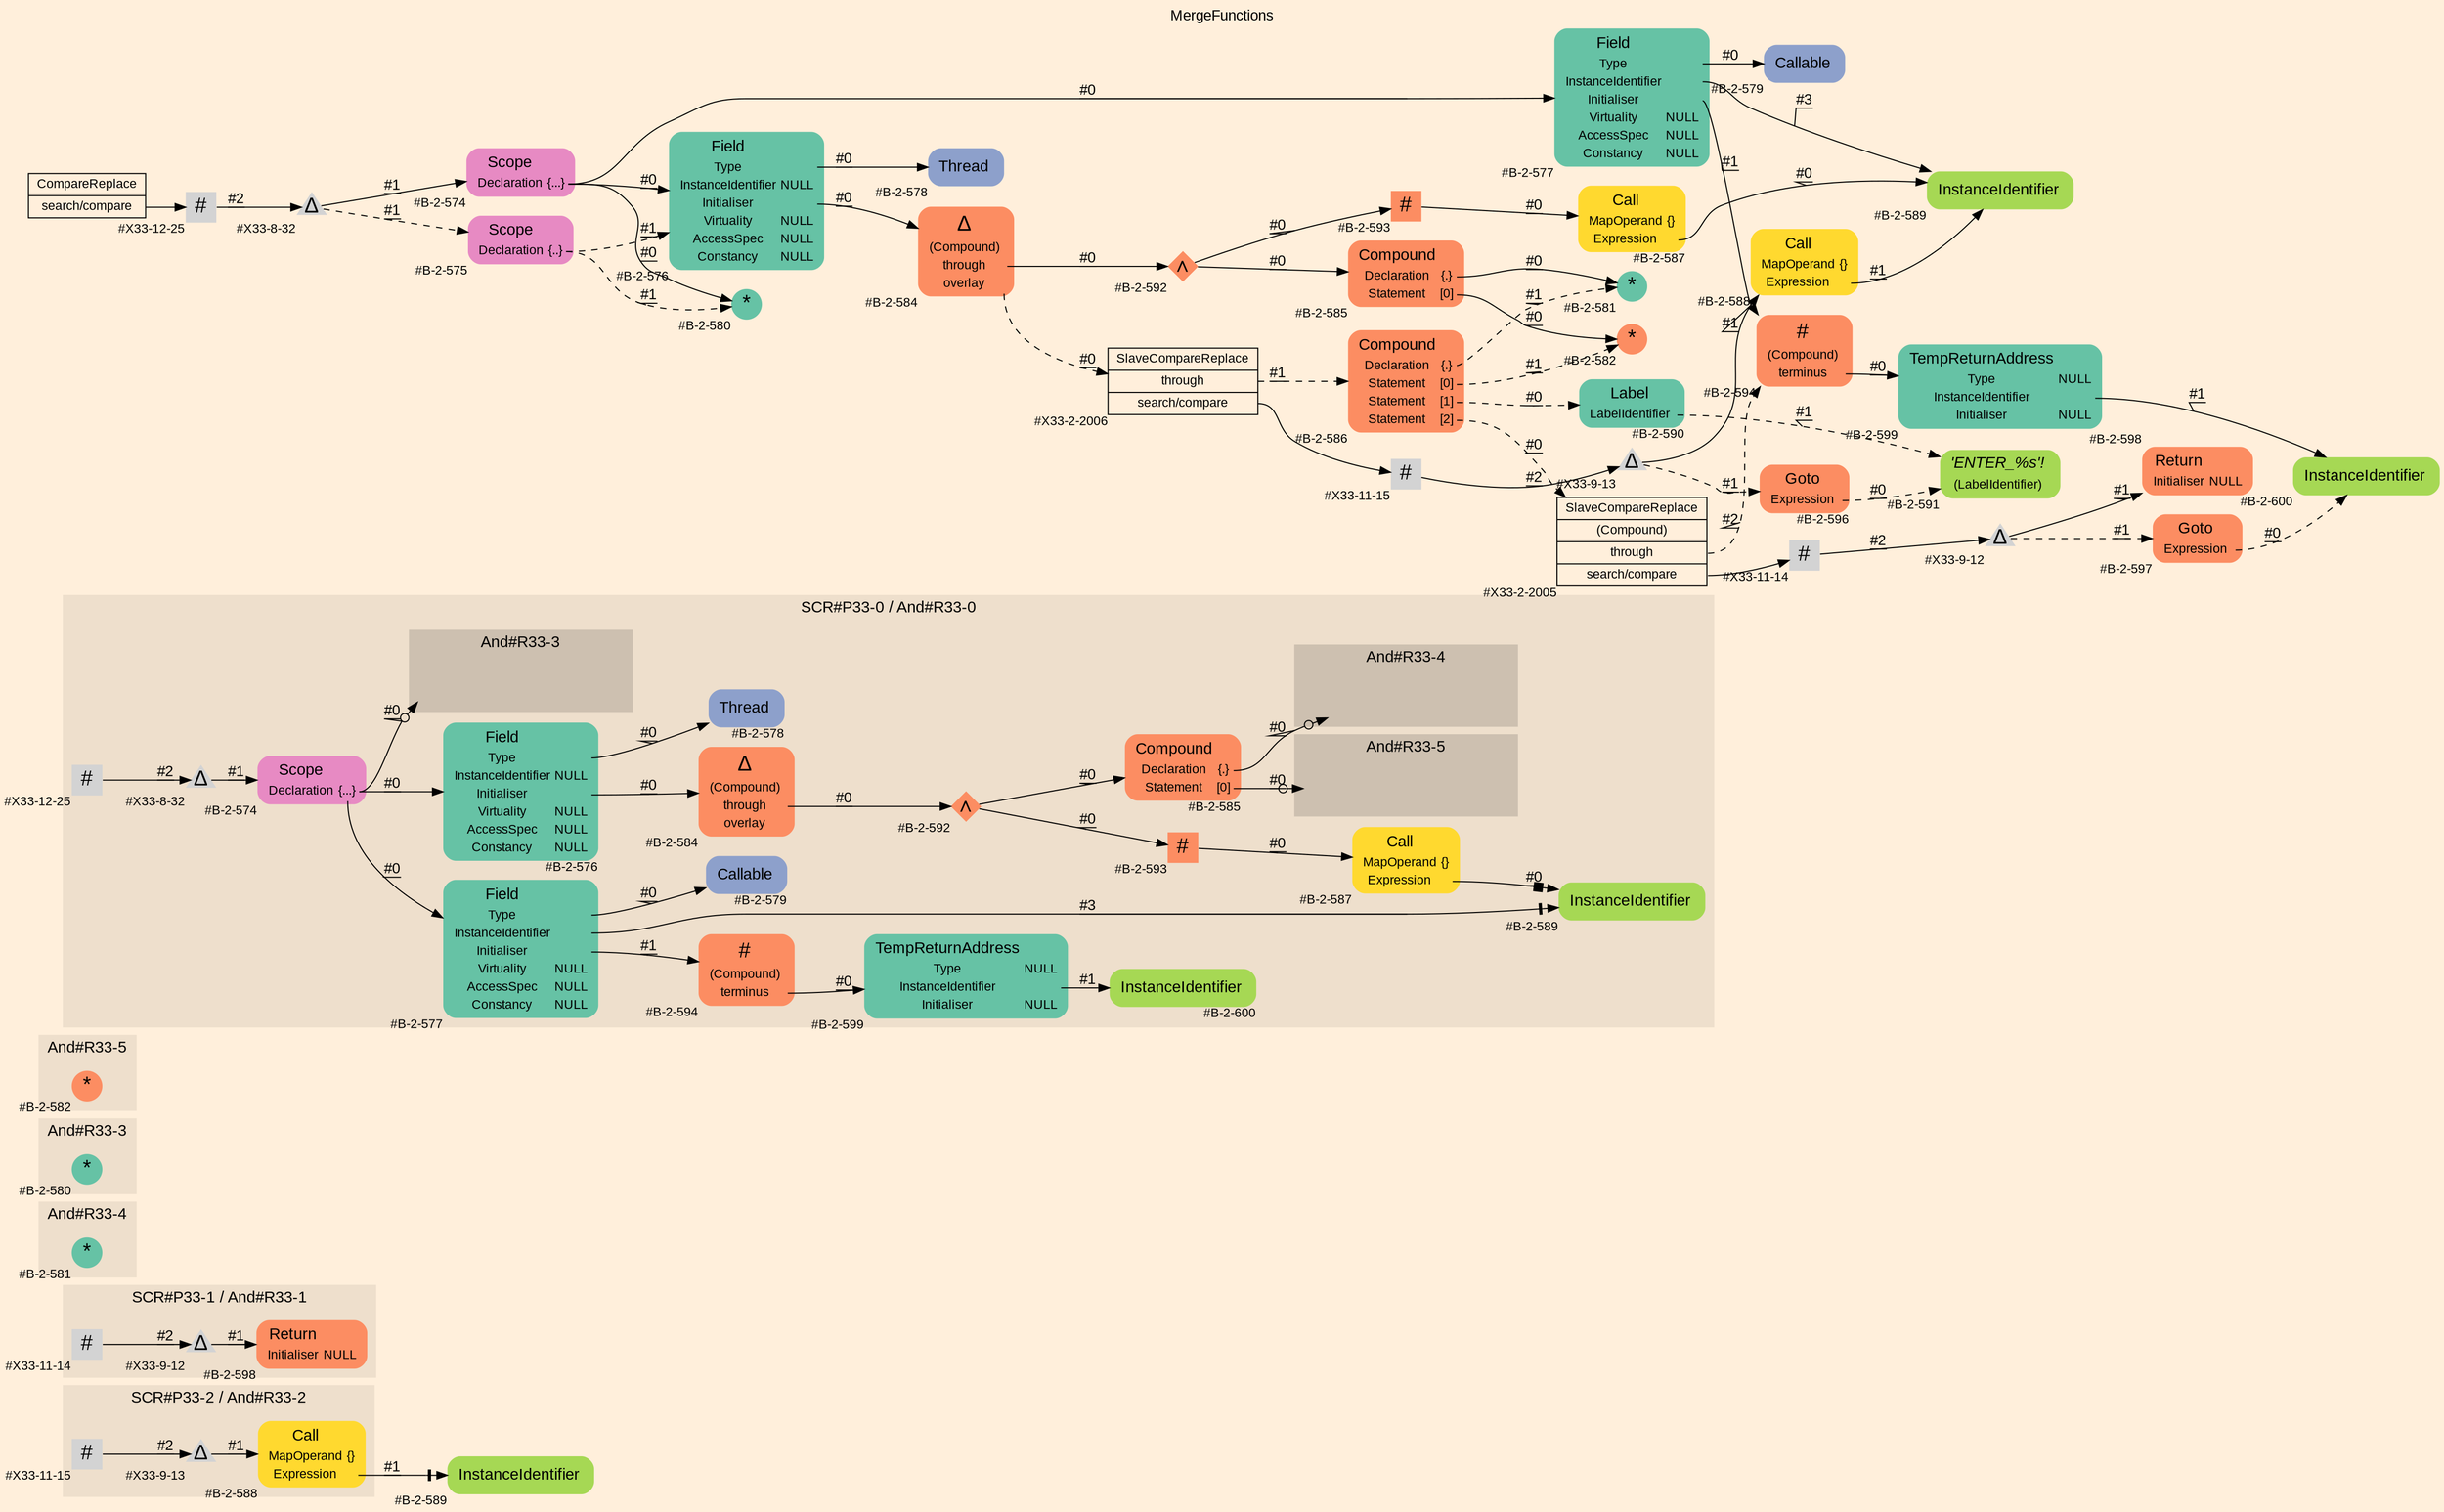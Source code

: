 digraph "MergeFunctions" {
label = "MergeFunctions"
labelloc = t
graph [
    rankdir = "LR"
    ranksep = 0.3
    bgcolor = antiquewhite1
    color = black
    fontcolor = black
    fontname = "Arial"
];
node [
    fontname = "Arial"
];
edge [
    fontname = "Arial"
];

// -------------------- figure And#R33-2 --------------------
// -------- region And#R33-2 ----------
subgraph "clusterAnd#R33-2" {
    label = "SCR#P33-2 / And#R33-2"
    style = "filled"
    color = antiquewhite2
    fontsize = "15"
    // -------- block And#R33-2/#X33-9-13 ----------
    "And#R33-2/#X33-9-13" [
        shape = "triangle"
        xlabel = "#X33-9-13"
        fontsize = "12"
        fontcolor = black
        label = <<FONT POINT-SIZE="20" COLOR="black">Δ</FONT>>
        style = "filled"
        penwidth = 0.0
        fixedsize = true
        width = 0.4
        height = 0.4
    ];
    
    // -------- block And#R33-2/#X33-11-15 ----------
    "And#R33-2/#X33-11-15" [
        shape = "square"
        xlabel = "#X33-11-15"
        fontsize = "12"
        fontcolor = black
        label = <<FONT POINT-SIZE="20" COLOR="black">#</FONT>>
        style = "filled"
        penwidth = 0.0
        fixedsize = true
        width = 0.4
        height = 0.4
    ];
    
    // -------- block And#R33-2/#B-2-588 ----------
    "And#R33-2/#B-2-588" [
        shape = "plaintext"
        fillcolor = "/set28/6"
        xlabel = "#B-2-588"
        fontsize = "12"
        fontcolor = black
        label = <<TABLE BORDER="0" CELLBORDER="0" CELLSPACING="0">
         <TR><TD><FONT POINT-SIZE="15" COLOR="black">Call</FONT></TD><TD></TD></TR>
         <TR><TD><FONT POINT-SIZE="12" COLOR="black">MapOperand</FONT></TD><TD PORT="port0"><FONT POINT-SIZE="12" COLOR="black">{}</FONT></TD></TR>
         <TR><TD><FONT POINT-SIZE="12" COLOR="black">Expression</FONT></TD><TD PORT="port1"></TD></TR>
        </TABLE>>
        style = "rounded,filled"
    ];
    
}

// -------- block And#R33-2/#B-2-589 ----------
"And#R33-2/#B-2-589" [
    shape = "plaintext"
    fillcolor = "/set28/5"
    xlabel = "#B-2-589"
    fontsize = "12"
    fontcolor = black
    label = <<TABLE BORDER="0" CELLBORDER="0" CELLSPACING="0">
     <TR><TD><FONT POINT-SIZE="15" COLOR="black">InstanceIdentifier</FONT></TD><TD></TD></TR>
    </TABLE>>
    style = "rounded,filled"
];

"And#R33-2/#X33-9-13" -> "And#R33-2/#B-2-588" [
    label = "#1"
    decorate = true
    color = black
    fontcolor = black
];

"And#R33-2/#X33-11-15" -> "And#R33-2/#X33-9-13" [
    label = "#2"
    decorate = true
    color = black
    fontcolor = black
];

"And#R33-2/#B-2-588":port1 -> "And#R33-2/#B-2-589" [
    arrowhead="normalnonetee"
    label = "#1"
    decorate = true
    color = black
    fontcolor = black
];


// -------------------- figure And#R33-1 --------------------
// -------- region And#R33-1 ----------
subgraph "clusterAnd#R33-1" {
    label = "SCR#P33-1 / And#R33-1"
    style = "filled"
    color = antiquewhite2
    fontsize = "15"
    // -------- block And#R33-1/#X33-11-14 ----------
    "And#R33-1/#X33-11-14" [
        shape = "square"
        xlabel = "#X33-11-14"
        fontsize = "12"
        fontcolor = black
        label = <<FONT POINT-SIZE="20" COLOR="black">#</FONT>>
        style = "filled"
        penwidth = 0.0
        fixedsize = true
        width = 0.4
        height = 0.4
    ];
    
    // -------- block And#R33-1/#X33-9-12 ----------
    "And#R33-1/#X33-9-12" [
        shape = "triangle"
        xlabel = "#X33-9-12"
        fontsize = "12"
        fontcolor = black
        label = <<FONT POINT-SIZE="20" COLOR="black">Δ</FONT>>
        style = "filled"
        penwidth = 0.0
        fixedsize = true
        width = 0.4
        height = 0.4
    ];
    
    // -------- block And#R33-1/#B-2-598 ----------
    "And#R33-1/#B-2-598" [
        shape = "plaintext"
        fillcolor = "/set28/2"
        xlabel = "#B-2-598"
        fontsize = "12"
        fontcolor = black
        label = <<TABLE BORDER="0" CELLBORDER="0" CELLSPACING="0">
         <TR><TD><FONT POINT-SIZE="15" COLOR="black">Return</FONT></TD><TD></TD></TR>
         <TR><TD><FONT POINT-SIZE="12" COLOR="black">Initialiser</FONT></TD><TD PORT="port0"><FONT POINT-SIZE="12" COLOR="black">NULL</FONT></TD></TR>
        </TABLE>>
        style = "rounded,filled"
    ];
    
}

"And#R33-1/#X33-11-14" -> "And#R33-1/#X33-9-12" [
    label = "#2"
    decorate = true
    color = black
    fontcolor = black
];

"And#R33-1/#X33-9-12" -> "And#R33-1/#B-2-598" [
    label = "#1"
    decorate = true
    color = black
    fontcolor = black
];


// -------------------- figure And#R33-4 --------------------
// -------- region And#R33-4 ----------
subgraph "clusterAnd#R33-4" {
    label = "And#R33-4"
    style = "filled"
    color = antiquewhite2
    fontsize = "15"
    // -------- block And#R33-4/#B-2-581 ----------
    "And#R33-4/#B-2-581" [
        shape = "circle"
        fillcolor = "/set28/1"
        xlabel = "#B-2-581"
        fontsize = "12"
        fontcolor = black
        label = <<FONT POINT-SIZE="20" COLOR="black">*</FONT>>
        style = "filled"
        penwidth = 0.0
        fixedsize = true
        width = 0.4
        height = 0.4
    ];
    
}


// -------------------- figure And#R33-3 --------------------
// -------- region And#R33-3 ----------
subgraph "clusterAnd#R33-3" {
    label = "And#R33-3"
    style = "filled"
    color = antiquewhite2
    fontsize = "15"
    // -------- block And#R33-3/#B-2-580 ----------
    "And#R33-3/#B-2-580" [
        shape = "circle"
        fillcolor = "/set28/1"
        xlabel = "#B-2-580"
        fontsize = "12"
        fontcolor = black
        label = <<FONT POINT-SIZE="20" COLOR="black">*</FONT>>
        style = "filled"
        penwidth = 0.0
        fixedsize = true
        width = 0.4
        height = 0.4
    ];
    
}


// -------------------- figure And#R33-5 --------------------
// -------- region And#R33-5 ----------
subgraph "clusterAnd#R33-5" {
    label = "And#R33-5"
    style = "filled"
    color = antiquewhite2
    fontsize = "15"
    // -------- block And#R33-5/#B-2-582 ----------
    "And#R33-5/#B-2-582" [
        shape = "circle"
        fillcolor = "/set28/2"
        xlabel = "#B-2-582"
        fontsize = "12"
        fontcolor = black
        label = <<FONT POINT-SIZE="20" COLOR="black">*</FONT>>
        style = "filled"
        penwidth = 0.0
        fixedsize = true
        width = 0.4
        height = 0.4
    ];
    
}


// -------------------- figure And#R33-0 --------------------
// -------- region And#R33-0 ----------
subgraph "clusterAnd#R33-0" {
    label = "SCR#P33-0 / And#R33-0"
    style = "filled"
    color = antiquewhite2
    fontsize = "15"
    // -------- block And#R33-0/#B-2-587 ----------
    "And#R33-0/#B-2-587" [
        shape = "plaintext"
        fillcolor = "/set28/6"
        xlabel = "#B-2-587"
        fontsize = "12"
        fontcolor = black
        label = <<TABLE BORDER="0" CELLBORDER="0" CELLSPACING="0">
         <TR><TD><FONT POINT-SIZE="15" COLOR="black">Call</FONT></TD><TD></TD></TR>
         <TR><TD><FONT POINT-SIZE="12" COLOR="black">MapOperand</FONT></TD><TD PORT="port0"><FONT POINT-SIZE="12" COLOR="black">{}</FONT></TD></TR>
         <TR><TD><FONT POINT-SIZE="12" COLOR="black">Expression</FONT></TD><TD PORT="port1"></TD></TR>
        </TABLE>>
        style = "rounded,filled"
    ];
    
    // -------- block And#R33-0/#B-2-578 ----------
    "And#R33-0/#B-2-578" [
        shape = "plaintext"
        fillcolor = "/set28/3"
        xlabel = "#B-2-578"
        fontsize = "12"
        fontcolor = black
        label = <<TABLE BORDER="0" CELLBORDER="0" CELLSPACING="0">
         <TR><TD><FONT POINT-SIZE="15" COLOR="black">Thread</FONT></TD><TD></TD></TR>
        </TABLE>>
        style = "rounded,filled"
    ];
    
    // -------- block And#R33-0/#B-2-592 ----------
    "And#R33-0/#B-2-592" [
        shape = "diamond"
        fillcolor = "/set28/2"
        xlabel = "#B-2-592"
        fontsize = "12"
        fontcolor = black
        label = <<FONT POINT-SIZE="20" COLOR="black">∧</FONT>>
        style = "filled"
        penwidth = 0.0
        fixedsize = true
        width = 0.4
        height = 0.4
    ];
    
    // -------- block And#R33-0/#B-2-593 ----------
    "And#R33-0/#B-2-593" [
        shape = "square"
        fillcolor = "/set28/2"
        xlabel = "#B-2-593"
        fontsize = "12"
        fontcolor = black
        label = <<FONT POINT-SIZE="20" COLOR="black">#</FONT>>
        style = "filled"
        penwidth = 0.0
        fixedsize = true
        width = 0.4
        height = 0.4
    ];
    
    // -------- block And#R33-0/#B-2-589 ----------
    "And#R33-0/#B-2-589" [
        shape = "plaintext"
        fillcolor = "/set28/5"
        xlabel = "#B-2-589"
        fontsize = "12"
        fontcolor = black
        label = <<TABLE BORDER="0" CELLBORDER="0" CELLSPACING="0">
         <TR><TD><FONT POINT-SIZE="15" COLOR="black">InstanceIdentifier</FONT></TD><TD></TD></TR>
        </TABLE>>
        style = "rounded,filled"
    ];
    
    // -------- block And#R33-0/#X33-12-25 ----------
    "And#R33-0/#X33-12-25" [
        shape = "square"
        xlabel = "#X33-12-25"
        fontsize = "12"
        fontcolor = black
        label = <<FONT POINT-SIZE="20" COLOR="black">#</FONT>>
        style = "filled"
        penwidth = 0.0
        fixedsize = true
        width = 0.4
        height = 0.4
    ];
    
    // -------- block And#R33-0/#B-2-599 ----------
    "And#R33-0/#B-2-599" [
        shape = "plaintext"
        fillcolor = "/set28/1"
        xlabel = "#B-2-599"
        fontsize = "12"
        fontcolor = black
        label = <<TABLE BORDER="0" CELLBORDER="0" CELLSPACING="0">
         <TR><TD><FONT POINT-SIZE="15" COLOR="black">TempReturnAddress</FONT></TD><TD></TD></TR>
         <TR><TD><FONT POINT-SIZE="12" COLOR="black">Type</FONT></TD><TD PORT="port0"><FONT POINT-SIZE="12" COLOR="black">NULL</FONT></TD></TR>
         <TR><TD><FONT POINT-SIZE="12" COLOR="black">InstanceIdentifier</FONT></TD><TD PORT="port1"></TD></TR>
         <TR><TD><FONT POINT-SIZE="12" COLOR="black">Initialiser</FONT></TD><TD PORT="port2"><FONT POINT-SIZE="12" COLOR="black">NULL</FONT></TD></TR>
        </TABLE>>
        style = "rounded,filled"
    ];
    
    // -------- block And#R33-0/#B-2-577 ----------
    "And#R33-0/#B-2-577" [
        shape = "plaintext"
        fillcolor = "/set28/1"
        xlabel = "#B-2-577"
        fontsize = "12"
        fontcolor = black
        label = <<TABLE BORDER="0" CELLBORDER="0" CELLSPACING="0">
         <TR><TD><FONT POINT-SIZE="15" COLOR="black">Field</FONT></TD><TD></TD></TR>
         <TR><TD><FONT POINT-SIZE="12" COLOR="black">Type</FONT></TD><TD PORT="port0"></TD></TR>
         <TR><TD><FONT POINT-SIZE="12" COLOR="black">InstanceIdentifier</FONT></TD><TD PORT="port1"></TD></TR>
         <TR><TD><FONT POINT-SIZE="12" COLOR="black">Initialiser</FONT></TD><TD PORT="port2"></TD></TR>
         <TR><TD><FONT POINT-SIZE="12" COLOR="black">Virtuality</FONT></TD><TD PORT="port3"><FONT POINT-SIZE="12" COLOR="black">NULL</FONT></TD></TR>
         <TR><TD><FONT POINT-SIZE="12" COLOR="black">AccessSpec</FONT></TD><TD PORT="port4"><FONT POINT-SIZE="12" COLOR="black">NULL</FONT></TD></TR>
         <TR><TD><FONT POINT-SIZE="12" COLOR="black">Constancy</FONT></TD><TD PORT="port5"><FONT POINT-SIZE="12" COLOR="black">NULL</FONT></TD></TR>
        </TABLE>>
        style = "rounded,filled"
    ];
    
    // -------- block And#R33-0/#B-2-574 ----------
    "And#R33-0/#B-2-574" [
        shape = "plaintext"
        fillcolor = "/set28/4"
        xlabel = "#B-2-574"
        fontsize = "12"
        fontcolor = black
        label = <<TABLE BORDER="0" CELLBORDER="0" CELLSPACING="0">
         <TR><TD><FONT POINT-SIZE="15" COLOR="black">Scope</FONT></TD><TD></TD></TR>
         <TR><TD><FONT POINT-SIZE="12" COLOR="black">Declaration</FONT></TD><TD PORT="port0"><FONT POINT-SIZE="12" COLOR="black">{...}</FONT></TD></TR>
        </TABLE>>
        style = "rounded,filled"
    ];
    
    // -------- block And#R33-0/#B-2-585 ----------
    "And#R33-0/#B-2-585" [
        shape = "plaintext"
        fillcolor = "/set28/2"
        xlabel = "#B-2-585"
        fontsize = "12"
        fontcolor = black
        label = <<TABLE BORDER="0" CELLBORDER="0" CELLSPACING="0">
         <TR><TD><FONT POINT-SIZE="15" COLOR="black">Compound</FONT></TD><TD></TD></TR>
         <TR><TD><FONT POINT-SIZE="12" COLOR="black">Declaration</FONT></TD><TD PORT="port0"><FONT POINT-SIZE="12" COLOR="black">{.}</FONT></TD></TR>
         <TR><TD><FONT POINT-SIZE="12" COLOR="black">Statement</FONT></TD><TD PORT="port1"><FONT POINT-SIZE="12" COLOR="black">[0]</FONT></TD></TR>
        </TABLE>>
        style = "rounded,filled"
    ];
    
    // -------- block And#R33-0/#B-2-579 ----------
    "And#R33-0/#B-2-579" [
        shape = "plaintext"
        fillcolor = "/set28/3"
        xlabel = "#B-2-579"
        fontsize = "12"
        fontcolor = black
        label = <<TABLE BORDER="0" CELLBORDER="0" CELLSPACING="0">
         <TR><TD><FONT POINT-SIZE="15" COLOR="black">Callable</FONT></TD><TD></TD></TR>
        </TABLE>>
        style = "rounded,filled"
    ];
    
    // -------- block And#R33-0/#B-2-584 ----------
    "And#R33-0/#B-2-584" [
        shape = "plaintext"
        fillcolor = "/set28/2"
        xlabel = "#B-2-584"
        fontsize = "12"
        fontcolor = black
        label = <<TABLE BORDER="0" CELLBORDER="0" CELLSPACING="0">
         <TR><TD><FONT POINT-SIZE="20" COLOR="black">Δ</FONT></TD><TD></TD></TR>
         <TR><TD><FONT POINT-SIZE="12" COLOR="black">(Compound)</FONT></TD><TD PORT="port0"></TD></TR>
         <TR><TD><FONT POINT-SIZE="12" COLOR="black">through</FONT></TD><TD PORT="port1"></TD></TR>
         <TR><TD><FONT POINT-SIZE="12" COLOR="black">overlay</FONT></TD><TD PORT="port2"></TD></TR>
        </TABLE>>
        style = "rounded,filled"
    ];
    
    // -------- block And#R33-0/#X33-8-32 ----------
    "And#R33-0/#X33-8-32" [
        shape = "triangle"
        xlabel = "#X33-8-32"
        fontsize = "12"
        fontcolor = black
        label = <<FONT POINT-SIZE="20" COLOR="black">Δ</FONT>>
        style = "filled"
        penwidth = 0.0
        fixedsize = true
        width = 0.4
        height = 0.4
    ];
    
    // -------- block And#R33-0/#B-2-576 ----------
    "And#R33-0/#B-2-576" [
        shape = "plaintext"
        fillcolor = "/set28/1"
        xlabel = "#B-2-576"
        fontsize = "12"
        fontcolor = black
        label = <<TABLE BORDER="0" CELLBORDER="0" CELLSPACING="0">
         <TR><TD><FONT POINT-SIZE="15" COLOR="black">Field</FONT></TD><TD></TD></TR>
         <TR><TD><FONT POINT-SIZE="12" COLOR="black">Type</FONT></TD><TD PORT="port0"></TD></TR>
         <TR><TD><FONT POINT-SIZE="12" COLOR="black">InstanceIdentifier</FONT></TD><TD PORT="port1"><FONT POINT-SIZE="12" COLOR="black">NULL</FONT></TD></TR>
         <TR><TD><FONT POINT-SIZE="12" COLOR="black">Initialiser</FONT></TD><TD PORT="port2"></TD></TR>
         <TR><TD><FONT POINT-SIZE="12" COLOR="black">Virtuality</FONT></TD><TD PORT="port3"><FONT POINT-SIZE="12" COLOR="black">NULL</FONT></TD></TR>
         <TR><TD><FONT POINT-SIZE="12" COLOR="black">AccessSpec</FONT></TD><TD PORT="port4"><FONT POINT-SIZE="12" COLOR="black">NULL</FONT></TD></TR>
         <TR><TD><FONT POINT-SIZE="12" COLOR="black">Constancy</FONT></TD><TD PORT="port5"><FONT POINT-SIZE="12" COLOR="black">NULL</FONT></TD></TR>
        </TABLE>>
        style = "rounded,filled"
    ];
    
    // -------- block And#R33-0/#B-2-600 ----------
    "And#R33-0/#B-2-600" [
        shape = "plaintext"
        fillcolor = "/set28/5"
        xlabel = "#B-2-600"
        fontsize = "12"
        fontcolor = black
        label = <<TABLE BORDER="0" CELLBORDER="0" CELLSPACING="0">
         <TR><TD><FONT POINT-SIZE="15" COLOR="black">InstanceIdentifier</FONT></TD><TD></TD></TR>
        </TABLE>>
        style = "rounded,filled"
    ];
    
    // -------- block And#R33-0/#B-2-594 ----------
    "And#R33-0/#B-2-594" [
        shape = "plaintext"
        fillcolor = "/set28/2"
        xlabel = "#B-2-594"
        fontsize = "12"
        fontcolor = black
        label = <<TABLE BORDER="0" CELLBORDER="0" CELLSPACING="0">
         <TR><TD><FONT POINT-SIZE="20" COLOR="black">#</FONT></TD><TD></TD></TR>
         <TR><TD><FONT POINT-SIZE="12" COLOR="black">(Compound)</FONT></TD><TD PORT="port0"></TD></TR>
         <TR><TD><FONT POINT-SIZE="12" COLOR="black">terminus</FONT></TD><TD PORT="port1"></TD></TR>
        </TABLE>>
        style = "rounded,filled"
    ];
    
    // -------- region And#R33-0/And#R33-3 ----------
    subgraph "clusterAnd#R33-0/And#R33-3" {
        label = "And#R33-3"
        style = "filled"
        color = antiquewhite3
        fontsize = "15"
        // -------- block And#R33-0/And#R33-3/#B-2-580 ----------
        "And#R33-0/And#R33-3/#B-2-580" [
            shape = none
            fillcolor = "/set28/1"
            xlabel = "#B-2-580"
            fontsize = "12"
            fontcolor = black
            style = "invisible"
        ];
        
    }
    
    // -------- region And#R33-0/And#R33-4 ----------
    subgraph "clusterAnd#R33-0/And#R33-4" {
        label = "And#R33-4"
        style = "filled"
        color = antiquewhite3
        fontsize = "15"
        // -------- block And#R33-0/And#R33-4/#B-2-581 ----------
        "And#R33-0/And#R33-4/#B-2-581" [
            shape = none
            fillcolor = "/set28/1"
            xlabel = "#B-2-581"
            fontsize = "12"
            fontcolor = black
            style = "invisible"
        ];
        
    }
    
    // -------- region And#R33-0/And#R33-5 ----------
    subgraph "clusterAnd#R33-0/And#R33-5" {
        label = "And#R33-5"
        style = "filled"
        color = antiquewhite3
        fontsize = "15"
        // -------- block And#R33-0/And#R33-5/#B-2-582 ----------
        "And#R33-0/And#R33-5/#B-2-582" [
            shape = none
            fillcolor = "/set28/2"
            xlabel = "#B-2-582"
            fontsize = "12"
            fontcolor = black
            style = "invisible"
        ];
        
    }
    
}

"And#R33-0/#B-2-587":port1 -> "And#R33-0/#B-2-589" [
    arrowhead="normalnonebox"
    label = "#0"
    decorate = true
    color = black
    fontcolor = black
];

"And#R33-0/#B-2-592" -> "And#R33-0/#B-2-585" [
    label = "#0"
    decorate = true
    color = black
    fontcolor = black
];

"And#R33-0/#B-2-592" -> "And#R33-0/#B-2-593" [
    label = "#0"
    decorate = true
    color = black
    fontcolor = black
];

"And#R33-0/#B-2-593" -> "And#R33-0/#B-2-587" [
    label = "#0"
    decorate = true
    color = black
    fontcolor = black
];

"And#R33-0/#X33-12-25" -> "And#R33-0/#X33-8-32" [
    label = "#2"
    decorate = true
    color = black
    fontcolor = black
];

"And#R33-0/#B-2-599":port1 -> "And#R33-0/#B-2-600" [
    label = "#1"
    decorate = true
    color = black
    fontcolor = black
];

"And#R33-0/#B-2-577":port0 -> "And#R33-0/#B-2-579" [
    label = "#0"
    decorate = true
    color = black
    fontcolor = black
];

"And#R33-0/#B-2-577":port1 -> "And#R33-0/#B-2-589" [
    arrowhead="normalnonetee"
    label = "#3"
    decorate = true
    color = black
    fontcolor = black
];

"And#R33-0/#B-2-577":port2 -> "And#R33-0/#B-2-594" [
    label = "#1"
    decorate = true
    color = black
    fontcolor = black
];

"And#R33-0/#B-2-574":port0 -> "And#R33-0/And#R33-3/#B-2-580" [
    arrowhead="normalnoneodot"
    label = "#0"
    decorate = true
    color = black
    fontcolor = black
];

"And#R33-0/#B-2-574":port0 -> "And#R33-0/#B-2-576" [
    label = "#0"
    decorate = true
    color = black
    fontcolor = black
];

"And#R33-0/#B-2-574":port0 -> "And#R33-0/#B-2-577" [
    label = "#0"
    decorate = true
    color = black
    fontcolor = black
];

"And#R33-0/#B-2-585":port0 -> "And#R33-0/And#R33-4/#B-2-581" [
    arrowhead="normalnoneodot"
    label = "#0"
    decorate = true
    color = black
    fontcolor = black
];

"And#R33-0/#B-2-585":port1 -> "And#R33-0/And#R33-5/#B-2-582" [
    arrowhead="normalnoneodot"
    label = "#0"
    decorate = true
    color = black
    fontcolor = black
];

"And#R33-0/#B-2-584":port1 -> "And#R33-0/#B-2-592" [
    label = "#0"
    decorate = true
    color = black
    fontcolor = black
];

"And#R33-0/#X33-8-32" -> "And#R33-0/#B-2-574" [
    label = "#1"
    decorate = true
    color = black
    fontcolor = black
];

"And#R33-0/#B-2-576":port0 -> "And#R33-0/#B-2-578" [
    label = "#0"
    decorate = true
    color = black
    fontcolor = black
];

"And#R33-0/#B-2-576":port2 -> "And#R33-0/#B-2-584" [
    label = "#0"
    decorate = true
    color = black
    fontcolor = black
];

"And#R33-0/#B-2-594":port1 -> "And#R33-0/#B-2-599" [
    label = "#0"
    decorate = true
    color = black
    fontcolor = black
];


// -------------------- transformation figure --------------------
// -------- block CR#X33-10-33 ----------
"CR#X33-10-33" [
    shape = "record"
    fillcolor = antiquewhite1
    fontsize = "12"
    fontcolor = black
    label = "<fixed> CompareReplace | <port0> search/compare"
    style = "filled"
    color = black
];

// -------- block #X33-12-25 ----------
"#X33-12-25" [
    shape = "square"
    xlabel = "#X33-12-25"
    fontsize = "12"
    fontcolor = black
    label = <<FONT POINT-SIZE="20" COLOR="black">#</FONT>>
    style = "filled"
    penwidth = 0.0
    fixedsize = true
    width = 0.4
    height = 0.4
];

// -------- block #X33-8-32 ----------
"#X33-8-32" [
    shape = "triangle"
    xlabel = "#X33-8-32"
    fontsize = "12"
    fontcolor = black
    label = <<FONT POINT-SIZE="20" COLOR="black">Δ</FONT>>
    style = "filled"
    penwidth = 0.0
    fixedsize = true
    width = 0.4
    height = 0.4
];

// -------- block #B-2-574 ----------
"#B-2-574" [
    shape = "plaintext"
    fillcolor = "/set28/4"
    xlabel = "#B-2-574"
    fontsize = "12"
    fontcolor = black
    label = <<TABLE BORDER="0" CELLBORDER="0" CELLSPACING="0">
     <TR><TD><FONT POINT-SIZE="15" COLOR="black">Scope</FONT></TD><TD></TD></TR>
     <TR><TD><FONT POINT-SIZE="12" COLOR="black">Declaration</FONT></TD><TD PORT="port0"><FONT POINT-SIZE="12" COLOR="black">{...}</FONT></TD></TR>
    </TABLE>>
    style = "rounded,filled"
];

// -------- block #B-2-580 ----------
"#B-2-580" [
    shape = "circle"
    fillcolor = "/set28/1"
    xlabel = "#B-2-580"
    fontsize = "12"
    fontcolor = black
    label = <<FONT POINT-SIZE="20" COLOR="black">*</FONT>>
    style = "filled"
    penwidth = 0.0
    fixedsize = true
    width = 0.4
    height = 0.4
];

// -------- block #B-2-576 ----------
"#B-2-576" [
    shape = "plaintext"
    fillcolor = "/set28/1"
    xlabel = "#B-2-576"
    fontsize = "12"
    fontcolor = black
    label = <<TABLE BORDER="0" CELLBORDER="0" CELLSPACING="0">
     <TR><TD><FONT POINT-SIZE="15" COLOR="black">Field</FONT></TD><TD></TD></TR>
     <TR><TD><FONT POINT-SIZE="12" COLOR="black">Type</FONT></TD><TD PORT="port0"></TD></TR>
     <TR><TD><FONT POINT-SIZE="12" COLOR="black">InstanceIdentifier</FONT></TD><TD PORT="port1"><FONT POINT-SIZE="12" COLOR="black">NULL</FONT></TD></TR>
     <TR><TD><FONT POINT-SIZE="12" COLOR="black">Initialiser</FONT></TD><TD PORT="port2"></TD></TR>
     <TR><TD><FONT POINT-SIZE="12" COLOR="black">Virtuality</FONT></TD><TD PORT="port3"><FONT POINT-SIZE="12" COLOR="black">NULL</FONT></TD></TR>
     <TR><TD><FONT POINT-SIZE="12" COLOR="black">AccessSpec</FONT></TD><TD PORT="port4"><FONT POINT-SIZE="12" COLOR="black">NULL</FONT></TD></TR>
     <TR><TD><FONT POINT-SIZE="12" COLOR="black">Constancy</FONT></TD><TD PORT="port5"><FONT POINT-SIZE="12" COLOR="black">NULL</FONT></TD></TR>
    </TABLE>>
    style = "rounded,filled"
];

// -------- block #B-2-578 ----------
"#B-2-578" [
    shape = "plaintext"
    fillcolor = "/set28/3"
    xlabel = "#B-2-578"
    fontsize = "12"
    fontcolor = black
    label = <<TABLE BORDER="0" CELLBORDER="0" CELLSPACING="0">
     <TR><TD><FONT POINT-SIZE="15" COLOR="black">Thread</FONT></TD><TD></TD></TR>
    </TABLE>>
    style = "rounded,filled"
];

// -------- block #B-2-584 ----------
"#B-2-584" [
    shape = "plaintext"
    fillcolor = "/set28/2"
    xlabel = "#B-2-584"
    fontsize = "12"
    fontcolor = black
    label = <<TABLE BORDER="0" CELLBORDER="0" CELLSPACING="0">
     <TR><TD><FONT POINT-SIZE="20" COLOR="black">Δ</FONT></TD><TD></TD></TR>
     <TR><TD><FONT POINT-SIZE="12" COLOR="black">(Compound)</FONT></TD><TD PORT="port0"></TD></TR>
     <TR><TD><FONT POINT-SIZE="12" COLOR="black">through</FONT></TD><TD PORT="port1"></TD></TR>
     <TR><TD><FONT POINT-SIZE="12" COLOR="black">overlay</FONT></TD><TD PORT="port2"></TD></TR>
    </TABLE>>
    style = "rounded,filled"
];

// -------- block #B-2-592 ----------
"#B-2-592" [
    shape = "diamond"
    fillcolor = "/set28/2"
    xlabel = "#B-2-592"
    fontsize = "12"
    fontcolor = black
    label = <<FONT POINT-SIZE="20" COLOR="black">∧</FONT>>
    style = "filled"
    penwidth = 0.0
    fixedsize = true
    width = 0.4
    height = 0.4
];

// -------- block #B-2-585 ----------
"#B-2-585" [
    shape = "plaintext"
    fillcolor = "/set28/2"
    xlabel = "#B-2-585"
    fontsize = "12"
    fontcolor = black
    label = <<TABLE BORDER="0" CELLBORDER="0" CELLSPACING="0">
     <TR><TD><FONT POINT-SIZE="15" COLOR="black">Compound</FONT></TD><TD></TD></TR>
     <TR><TD><FONT POINT-SIZE="12" COLOR="black">Declaration</FONT></TD><TD PORT="port0"><FONT POINT-SIZE="12" COLOR="black">{.}</FONT></TD></TR>
     <TR><TD><FONT POINT-SIZE="12" COLOR="black">Statement</FONT></TD><TD PORT="port1"><FONT POINT-SIZE="12" COLOR="black">[0]</FONT></TD></TR>
    </TABLE>>
    style = "rounded,filled"
];

// -------- block #B-2-581 ----------
"#B-2-581" [
    shape = "circle"
    fillcolor = "/set28/1"
    xlabel = "#B-2-581"
    fontsize = "12"
    fontcolor = black
    label = <<FONT POINT-SIZE="20" COLOR="black">*</FONT>>
    style = "filled"
    penwidth = 0.0
    fixedsize = true
    width = 0.4
    height = 0.4
];

// -------- block #B-2-582 ----------
"#B-2-582" [
    shape = "circle"
    fillcolor = "/set28/2"
    xlabel = "#B-2-582"
    fontsize = "12"
    fontcolor = black
    label = <<FONT POINT-SIZE="20" COLOR="black">*</FONT>>
    style = "filled"
    penwidth = 0.0
    fixedsize = true
    width = 0.4
    height = 0.4
];

// -------- block #B-2-593 ----------
"#B-2-593" [
    shape = "square"
    fillcolor = "/set28/2"
    xlabel = "#B-2-593"
    fontsize = "12"
    fontcolor = black
    label = <<FONT POINT-SIZE="20" COLOR="black">#</FONT>>
    style = "filled"
    penwidth = 0.0
    fixedsize = true
    width = 0.4
    height = 0.4
];

// -------- block #B-2-587 ----------
"#B-2-587" [
    shape = "plaintext"
    fillcolor = "/set28/6"
    xlabel = "#B-2-587"
    fontsize = "12"
    fontcolor = black
    label = <<TABLE BORDER="0" CELLBORDER="0" CELLSPACING="0">
     <TR><TD><FONT POINT-SIZE="15" COLOR="black">Call</FONT></TD><TD></TD></TR>
     <TR><TD><FONT POINT-SIZE="12" COLOR="black">MapOperand</FONT></TD><TD PORT="port0"><FONT POINT-SIZE="12" COLOR="black">{}</FONT></TD></TR>
     <TR><TD><FONT POINT-SIZE="12" COLOR="black">Expression</FONT></TD><TD PORT="port1"></TD></TR>
    </TABLE>>
    style = "rounded,filled"
];

// -------- block #B-2-589 ----------
"#B-2-589" [
    shape = "plaintext"
    fillcolor = "/set28/5"
    xlabel = "#B-2-589"
    fontsize = "12"
    fontcolor = black
    label = <<TABLE BORDER="0" CELLBORDER="0" CELLSPACING="0">
     <TR><TD><FONT POINT-SIZE="15" COLOR="black">InstanceIdentifier</FONT></TD><TD></TD></TR>
    </TABLE>>
    style = "rounded,filled"
];

// -------- block #X33-2-2006 ----------
"#X33-2-2006" [
    shape = "record"
    fillcolor = antiquewhite1
    xlabel = "#X33-2-2006"
    fontsize = "12"
    fontcolor = black
    label = "<fixed> SlaveCompareReplace | <port0> through | <port1> search/compare"
    style = "filled"
    color = black
];

// -------- block #B-2-586 ----------
"#B-2-586" [
    shape = "plaintext"
    fillcolor = "/set28/2"
    xlabel = "#B-2-586"
    fontsize = "12"
    fontcolor = black
    label = <<TABLE BORDER="0" CELLBORDER="0" CELLSPACING="0">
     <TR><TD><FONT POINT-SIZE="15" COLOR="black">Compound</FONT></TD><TD></TD></TR>
     <TR><TD><FONT POINT-SIZE="12" COLOR="black">Declaration</FONT></TD><TD PORT="port0"><FONT POINT-SIZE="12" COLOR="black">{.}</FONT></TD></TR>
     <TR><TD><FONT POINT-SIZE="12" COLOR="black">Statement</FONT></TD><TD PORT="port1"><FONT POINT-SIZE="12" COLOR="black">[0]</FONT></TD></TR>
     <TR><TD><FONT POINT-SIZE="12" COLOR="black">Statement</FONT></TD><TD PORT="port2"><FONT POINT-SIZE="12" COLOR="black">[1]</FONT></TD></TR>
     <TR><TD><FONT POINT-SIZE="12" COLOR="black">Statement</FONT></TD><TD PORT="port3"><FONT POINT-SIZE="12" COLOR="black">[2]</FONT></TD></TR>
    </TABLE>>
    style = "rounded,filled"
];

// -------- block #B-2-590 ----------
"#B-2-590" [
    shape = "plaintext"
    fillcolor = "/set28/1"
    xlabel = "#B-2-590"
    fontsize = "12"
    fontcolor = black
    label = <<TABLE BORDER="0" CELLBORDER="0" CELLSPACING="0">
     <TR><TD><FONT POINT-SIZE="15" COLOR="black">Label</FONT></TD><TD></TD></TR>
     <TR><TD><FONT POINT-SIZE="12" COLOR="black">LabelIdentifier</FONT></TD><TD PORT="port0"></TD></TR>
    </TABLE>>
    style = "rounded,filled"
];

// -------- block #B-2-591 ----------
"#B-2-591" [
    shape = "plaintext"
    fillcolor = "/set28/5"
    xlabel = "#B-2-591"
    fontsize = "12"
    fontcolor = black
    label = <<TABLE BORDER="0" CELLBORDER="0" CELLSPACING="0">
     <TR><TD><FONT POINT-SIZE="15" COLOR="black"><I>'ENTER_%s'!</I></FONT></TD><TD></TD></TR>
     <TR><TD><FONT POINT-SIZE="12" COLOR="black">(LabelIdentifier)</FONT></TD><TD PORT="port0"></TD></TR>
    </TABLE>>
    style = "rounded,filled"
];

// -------- block #X33-2-2005 ----------
"#X33-2-2005" [
    shape = "record"
    fillcolor = antiquewhite1
    xlabel = "#X33-2-2005"
    fontsize = "12"
    fontcolor = black
    label = "<fixed> SlaveCompareReplace | <port0> (Compound) | <port1> through | <port2> search/compare"
    style = "filled"
    color = black
];

// -------- block #B-2-594 ----------
"#B-2-594" [
    shape = "plaintext"
    fillcolor = "/set28/2"
    xlabel = "#B-2-594"
    fontsize = "12"
    fontcolor = black
    label = <<TABLE BORDER="0" CELLBORDER="0" CELLSPACING="0">
     <TR><TD><FONT POINT-SIZE="20" COLOR="black">#</FONT></TD><TD></TD></TR>
     <TR><TD><FONT POINT-SIZE="12" COLOR="black">(Compound)</FONT></TD><TD PORT="port0"></TD></TR>
     <TR><TD><FONT POINT-SIZE="12" COLOR="black">terminus</FONT></TD><TD PORT="port1"></TD></TR>
    </TABLE>>
    style = "rounded,filled"
];

// -------- block #B-2-599 ----------
"#B-2-599" [
    shape = "plaintext"
    fillcolor = "/set28/1"
    xlabel = "#B-2-599"
    fontsize = "12"
    fontcolor = black
    label = <<TABLE BORDER="0" CELLBORDER="0" CELLSPACING="0">
     <TR><TD><FONT POINT-SIZE="15" COLOR="black">TempReturnAddress</FONT></TD><TD></TD></TR>
     <TR><TD><FONT POINT-SIZE="12" COLOR="black">Type</FONT></TD><TD PORT="port0"><FONT POINT-SIZE="12" COLOR="black">NULL</FONT></TD></TR>
     <TR><TD><FONT POINT-SIZE="12" COLOR="black">InstanceIdentifier</FONT></TD><TD PORT="port1"></TD></TR>
     <TR><TD><FONT POINT-SIZE="12" COLOR="black">Initialiser</FONT></TD><TD PORT="port2"><FONT POINT-SIZE="12" COLOR="black">NULL</FONT></TD></TR>
    </TABLE>>
    style = "rounded,filled"
];

// -------- block #B-2-600 ----------
"#B-2-600" [
    shape = "plaintext"
    fillcolor = "/set28/5"
    xlabel = "#B-2-600"
    fontsize = "12"
    fontcolor = black
    label = <<TABLE BORDER="0" CELLBORDER="0" CELLSPACING="0">
     <TR><TD><FONT POINT-SIZE="15" COLOR="black">InstanceIdentifier</FONT></TD><TD></TD></TR>
    </TABLE>>
    style = "rounded,filled"
];

// -------- block #X33-11-14 ----------
"#X33-11-14" [
    shape = "square"
    xlabel = "#X33-11-14"
    fontsize = "12"
    fontcolor = black
    label = <<FONT POINT-SIZE="20" COLOR="black">#</FONT>>
    style = "filled"
    penwidth = 0.0
    fixedsize = true
    width = 0.4
    height = 0.4
];

// -------- block #X33-9-12 ----------
"#X33-9-12" [
    shape = "triangle"
    xlabel = "#X33-9-12"
    fontsize = "12"
    fontcolor = black
    label = <<FONT POINT-SIZE="20" COLOR="black">Δ</FONT>>
    style = "filled"
    penwidth = 0.0
    fixedsize = true
    width = 0.4
    height = 0.4
];

// -------- block #B-2-598 ----------
"#B-2-598" [
    shape = "plaintext"
    fillcolor = "/set28/2"
    xlabel = "#B-2-598"
    fontsize = "12"
    fontcolor = black
    label = <<TABLE BORDER="0" CELLBORDER="0" CELLSPACING="0">
     <TR><TD><FONT POINT-SIZE="15" COLOR="black">Return</FONT></TD><TD></TD></TR>
     <TR><TD><FONT POINT-SIZE="12" COLOR="black">Initialiser</FONT></TD><TD PORT="port0"><FONT POINT-SIZE="12" COLOR="black">NULL</FONT></TD></TR>
    </TABLE>>
    style = "rounded,filled"
];

// -------- block #B-2-597 ----------
"#B-2-597" [
    shape = "plaintext"
    fillcolor = "/set28/2"
    xlabel = "#B-2-597"
    fontsize = "12"
    fontcolor = black
    label = <<TABLE BORDER="0" CELLBORDER="0" CELLSPACING="0">
     <TR><TD><FONT POINT-SIZE="15" COLOR="black">Goto</FONT></TD><TD></TD></TR>
     <TR><TD><FONT POINT-SIZE="12" COLOR="black">Expression</FONT></TD><TD PORT="port0"></TD></TR>
    </TABLE>>
    style = "rounded,filled"
];

// -------- block #X33-11-15 ----------
"#X33-11-15" [
    shape = "square"
    xlabel = "#X33-11-15"
    fontsize = "12"
    fontcolor = black
    label = <<FONT POINT-SIZE="20" COLOR="black">#</FONT>>
    style = "filled"
    penwidth = 0.0
    fixedsize = true
    width = 0.4
    height = 0.4
];

// -------- block #X33-9-13 ----------
"#X33-9-13" [
    shape = "triangle"
    xlabel = "#X33-9-13"
    fontsize = "12"
    fontcolor = black
    label = <<FONT POINT-SIZE="20" COLOR="black">Δ</FONT>>
    style = "filled"
    penwidth = 0.0
    fixedsize = true
    width = 0.4
    height = 0.4
];

// -------- block #B-2-588 ----------
"#B-2-588" [
    shape = "plaintext"
    fillcolor = "/set28/6"
    xlabel = "#B-2-588"
    fontsize = "12"
    fontcolor = black
    label = <<TABLE BORDER="0" CELLBORDER="0" CELLSPACING="0">
     <TR><TD><FONT POINT-SIZE="15" COLOR="black">Call</FONT></TD><TD></TD></TR>
     <TR><TD><FONT POINT-SIZE="12" COLOR="black">MapOperand</FONT></TD><TD PORT="port0"><FONT POINT-SIZE="12" COLOR="black">{}</FONT></TD></TR>
     <TR><TD><FONT POINT-SIZE="12" COLOR="black">Expression</FONT></TD><TD PORT="port1"></TD></TR>
    </TABLE>>
    style = "rounded,filled"
];

// -------- block #B-2-596 ----------
"#B-2-596" [
    shape = "plaintext"
    fillcolor = "/set28/2"
    xlabel = "#B-2-596"
    fontsize = "12"
    fontcolor = black
    label = <<TABLE BORDER="0" CELLBORDER="0" CELLSPACING="0">
     <TR><TD><FONT POINT-SIZE="15" COLOR="black">Goto</FONT></TD><TD></TD></TR>
     <TR><TD><FONT POINT-SIZE="12" COLOR="black">Expression</FONT></TD><TD PORT="port0"></TD></TR>
    </TABLE>>
    style = "rounded,filled"
];

// -------- block #B-2-577 ----------
"#B-2-577" [
    shape = "plaintext"
    fillcolor = "/set28/1"
    xlabel = "#B-2-577"
    fontsize = "12"
    fontcolor = black
    label = <<TABLE BORDER="0" CELLBORDER="0" CELLSPACING="0">
     <TR><TD><FONT POINT-SIZE="15" COLOR="black">Field</FONT></TD><TD></TD></TR>
     <TR><TD><FONT POINT-SIZE="12" COLOR="black">Type</FONT></TD><TD PORT="port0"></TD></TR>
     <TR><TD><FONT POINT-SIZE="12" COLOR="black">InstanceIdentifier</FONT></TD><TD PORT="port1"></TD></TR>
     <TR><TD><FONT POINT-SIZE="12" COLOR="black">Initialiser</FONT></TD><TD PORT="port2"></TD></TR>
     <TR><TD><FONT POINT-SIZE="12" COLOR="black">Virtuality</FONT></TD><TD PORT="port3"><FONT POINT-SIZE="12" COLOR="black">NULL</FONT></TD></TR>
     <TR><TD><FONT POINT-SIZE="12" COLOR="black">AccessSpec</FONT></TD><TD PORT="port4"><FONT POINT-SIZE="12" COLOR="black">NULL</FONT></TD></TR>
     <TR><TD><FONT POINT-SIZE="12" COLOR="black">Constancy</FONT></TD><TD PORT="port5"><FONT POINT-SIZE="12" COLOR="black">NULL</FONT></TD></TR>
    </TABLE>>
    style = "rounded,filled"
];

// -------- block #B-2-579 ----------
"#B-2-579" [
    shape = "plaintext"
    fillcolor = "/set28/3"
    xlabel = "#B-2-579"
    fontsize = "12"
    fontcolor = black
    label = <<TABLE BORDER="0" CELLBORDER="0" CELLSPACING="0">
     <TR><TD><FONT POINT-SIZE="15" COLOR="black">Callable</FONT></TD><TD></TD></TR>
    </TABLE>>
    style = "rounded,filled"
];

// -------- block #B-2-575 ----------
"#B-2-575" [
    shape = "plaintext"
    fillcolor = "/set28/4"
    xlabel = "#B-2-575"
    fontsize = "12"
    fontcolor = black
    label = <<TABLE BORDER="0" CELLBORDER="0" CELLSPACING="0">
     <TR><TD><FONT POINT-SIZE="15" COLOR="black">Scope</FONT></TD><TD></TD></TR>
     <TR><TD><FONT POINT-SIZE="12" COLOR="black">Declaration</FONT></TD><TD PORT="port0"><FONT POINT-SIZE="12" COLOR="black">{..}</FONT></TD></TR>
    </TABLE>>
    style = "rounded,filled"
];

"CR#X33-10-33":port0 -> "#X33-12-25" [
    label = ""
    decorate = true
    color = black
    fontcolor = black
];

"#X33-12-25" -> "#X33-8-32" [
    label = "#2"
    decorate = true
    color = black
    fontcolor = black
];

"#X33-8-32" -> "#B-2-574" [
    label = "#1"
    decorate = true
    color = black
    fontcolor = black
];

"#X33-8-32" -> "#B-2-575" [
    style="dashed"
    label = "#1"
    decorate = true
    color = black
    fontcolor = black
];

"#B-2-574":port0 -> "#B-2-580" [
    label = "#0"
    decorate = true
    color = black
    fontcolor = black
];

"#B-2-574":port0 -> "#B-2-576" [
    label = "#0"
    decorate = true
    color = black
    fontcolor = black
];

"#B-2-574":port0 -> "#B-2-577" [
    label = "#0"
    decorate = true
    color = black
    fontcolor = black
];

"#B-2-576":port0 -> "#B-2-578" [
    label = "#0"
    decorate = true
    color = black
    fontcolor = black
];

"#B-2-576":port2 -> "#B-2-584" [
    label = "#0"
    decorate = true
    color = black
    fontcolor = black
];

"#B-2-584":port1 -> "#B-2-592" [
    label = "#0"
    decorate = true
    color = black
    fontcolor = black
];

"#B-2-584":port2 -> "#X33-2-2006" [
    style="dashed"
    label = "#0"
    decorate = true
    color = black
    fontcolor = black
];

"#B-2-592" -> "#B-2-585" [
    label = "#0"
    decorate = true
    color = black
    fontcolor = black
];

"#B-2-592" -> "#B-2-593" [
    label = "#0"
    decorate = true
    color = black
    fontcolor = black
];

"#B-2-585":port0 -> "#B-2-581" [
    label = "#0"
    decorate = true
    color = black
    fontcolor = black
];

"#B-2-585":port1 -> "#B-2-582" [
    label = "#0"
    decorate = true
    color = black
    fontcolor = black
];

"#B-2-593" -> "#B-2-587" [
    label = "#0"
    decorate = true
    color = black
    fontcolor = black
];

"#B-2-587":port1 -> "#B-2-589" [
    label = "#0"
    decorate = true
    color = black
    fontcolor = black
];

"#X33-2-2006":port0 -> "#B-2-586" [
    style="dashed"
    label = "#1"
    decorate = true
    color = black
    fontcolor = black
];

"#X33-2-2006":port1 -> "#X33-11-15" [
    label = ""
    decorate = true
    color = black
    fontcolor = black
];

"#B-2-586":port0 -> "#B-2-581" [
    style="dashed"
    label = "#1"
    decorate = true
    color = black
    fontcolor = black
];

"#B-2-586":port1 -> "#B-2-582" [
    style="dashed"
    label = "#1"
    decorate = true
    color = black
    fontcolor = black
];

"#B-2-586":port2 -> "#B-2-590" [
    style="dashed"
    label = "#0"
    decorate = true
    color = black
    fontcolor = black
];

"#B-2-586":port3 -> "#X33-2-2005" [
    style="dashed"
    label = "#0"
    decorate = true
    color = black
    fontcolor = black
];

"#B-2-590":port0 -> "#B-2-591" [
    style="dashed"
    label = "#1"
    decorate = true
    color = black
    fontcolor = black
];

"#X33-2-2005":port1 -> "#B-2-594" [
    style="dashed"
    label = "#2"
    decorate = true
    color = black
    fontcolor = black
];

"#X33-2-2005":port2 -> "#X33-11-14" [
    label = ""
    decorate = true
    color = black
    fontcolor = black
];

"#B-2-594":port1 -> "#B-2-599" [
    label = "#0"
    decorate = true
    color = black
    fontcolor = black
];

"#B-2-599":port1 -> "#B-2-600" [
    label = "#1"
    decorate = true
    color = black
    fontcolor = black
];

"#X33-11-14" -> "#X33-9-12" [
    label = "#2"
    decorate = true
    color = black
    fontcolor = black
];

"#X33-9-12" -> "#B-2-598" [
    label = "#1"
    decorate = true
    color = black
    fontcolor = black
];

"#X33-9-12" -> "#B-2-597" [
    style="dashed"
    label = "#1"
    decorate = true
    color = black
    fontcolor = black
];

"#B-2-597":port0 -> "#B-2-600" [
    style="dashed"
    label = "#0"
    decorate = true
    color = black
    fontcolor = black
];

"#X33-11-15" -> "#X33-9-13" [
    label = "#2"
    decorate = true
    color = black
    fontcolor = black
];

"#X33-9-13" -> "#B-2-588" [
    label = "#1"
    decorate = true
    color = black
    fontcolor = black
];

"#X33-9-13" -> "#B-2-596" [
    style="dashed"
    label = "#1"
    decorate = true
    color = black
    fontcolor = black
];

"#B-2-588":port1 -> "#B-2-589" [
    label = "#1"
    decorate = true
    color = black
    fontcolor = black
];

"#B-2-596":port0 -> "#B-2-591" [
    style="dashed"
    label = "#0"
    decorate = true
    color = black
    fontcolor = black
];

"#B-2-577":port0 -> "#B-2-579" [
    label = "#0"
    decorate = true
    color = black
    fontcolor = black
];

"#B-2-577":port1 -> "#B-2-589" [
    label = "#3"
    decorate = true
    color = black
    fontcolor = black
];

"#B-2-577":port2 -> "#B-2-594" [
    label = "#1"
    decorate = true
    color = black
    fontcolor = black
];

"#B-2-575":port0 -> "#B-2-580" [
    style="dashed"
    label = "#1"
    decorate = true
    color = black
    fontcolor = black
];

"#B-2-575":port0 -> "#B-2-576" [
    style="dashed"
    label = "#1"
    decorate = true
    color = black
    fontcolor = black
];


}
